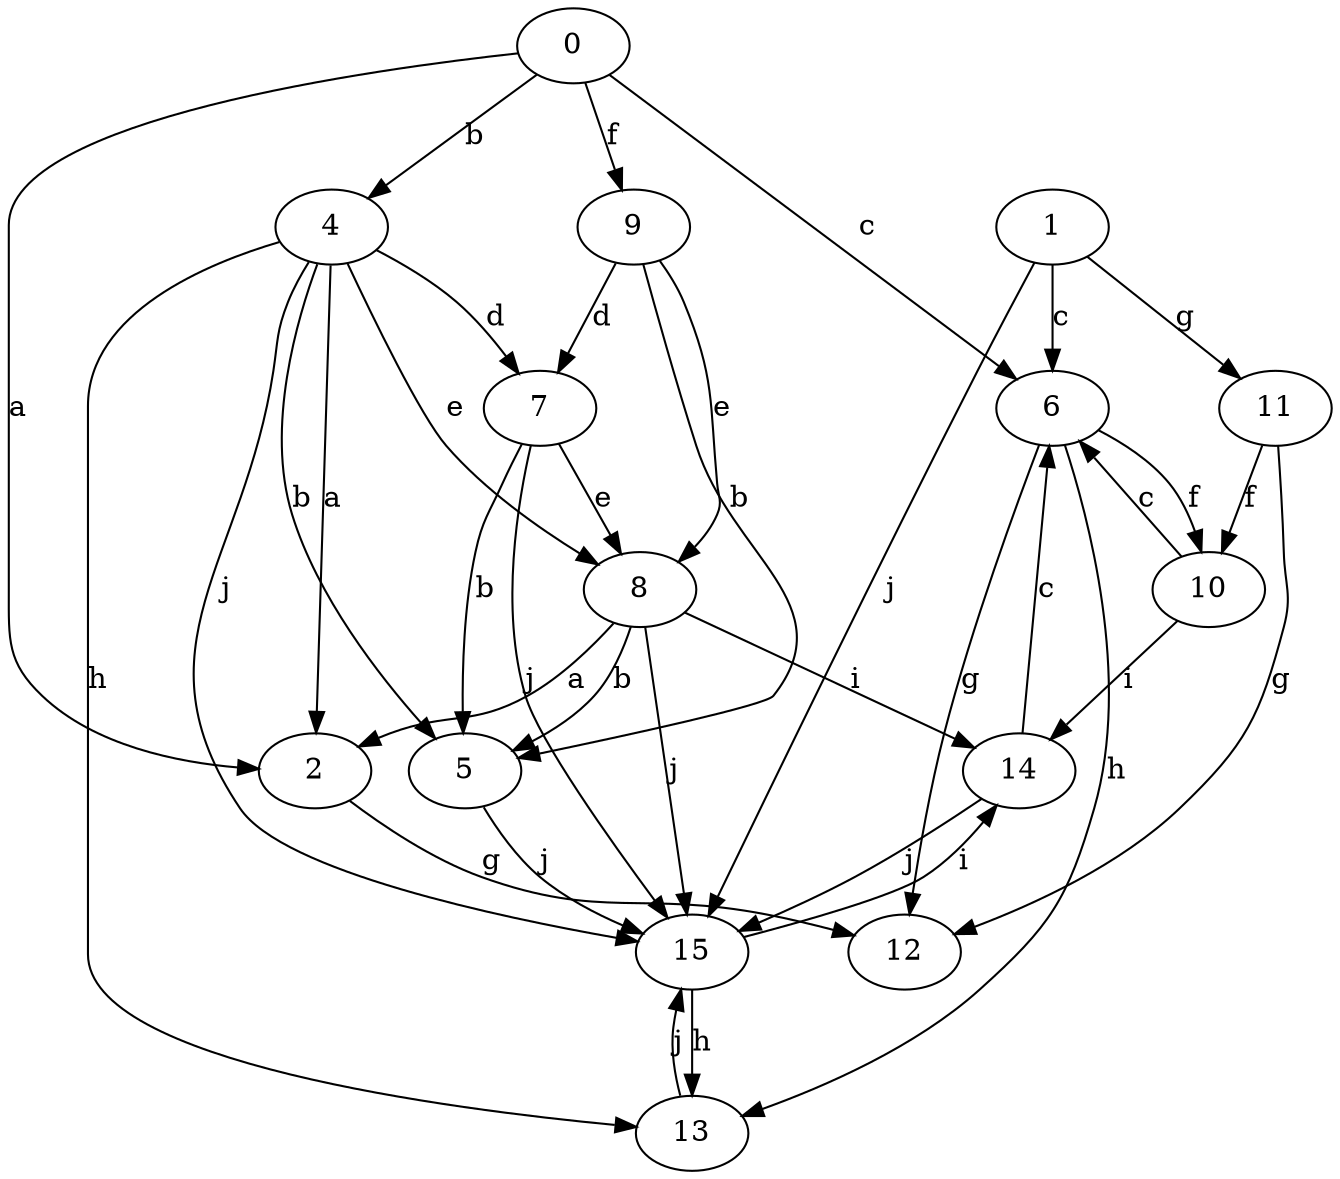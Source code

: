 strict digraph  {
2;
4;
5;
6;
0;
1;
7;
8;
9;
10;
11;
12;
13;
14;
15;
2 -> 12  [label=g];
4 -> 2  [label=a];
4 -> 5  [label=b];
4 -> 7  [label=d];
4 -> 8  [label=e];
4 -> 13  [label=h];
4 -> 15  [label=j];
5 -> 15  [label=j];
6 -> 10  [label=f];
6 -> 12  [label=g];
6 -> 13  [label=h];
0 -> 2  [label=a];
0 -> 4  [label=b];
0 -> 6  [label=c];
0 -> 9  [label=f];
1 -> 6  [label=c];
1 -> 11  [label=g];
1 -> 15  [label=j];
7 -> 5  [label=b];
7 -> 8  [label=e];
7 -> 15  [label=j];
8 -> 2  [label=a];
8 -> 5  [label=b];
8 -> 14  [label=i];
8 -> 15  [label=j];
9 -> 5  [label=b];
9 -> 7  [label=d];
9 -> 8  [label=e];
10 -> 6  [label=c];
10 -> 14  [label=i];
11 -> 10  [label=f];
11 -> 12  [label=g];
13 -> 15  [label=j];
14 -> 6  [label=c];
14 -> 15  [label=j];
15 -> 13  [label=h];
15 -> 14  [label=i];
}
